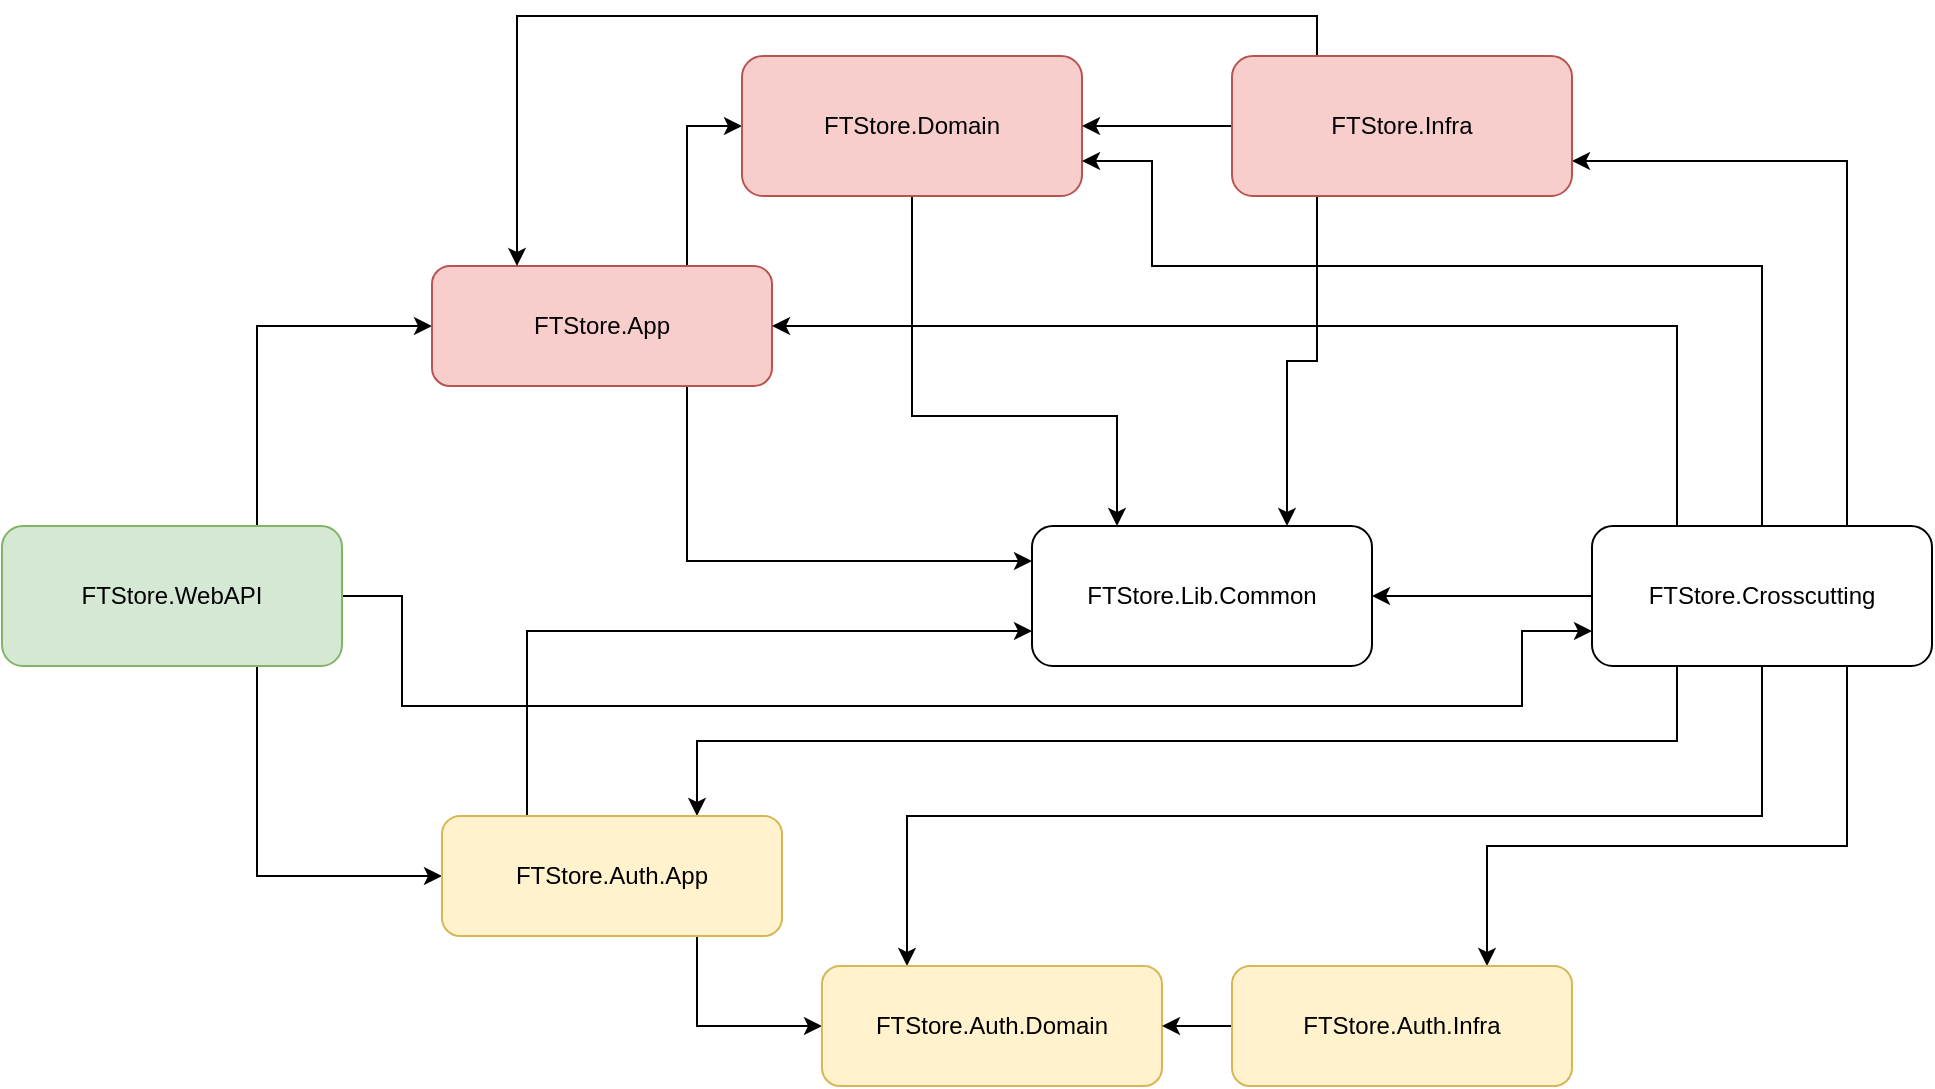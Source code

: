 <mxfile version="13.0.9">
    <diagram id="IRZpFGAbffpptSRkwxim" name="Page-1">
        <mxGraphModel dx="9476" dy="2392" grid="1" gridSize="5" guides="1" tooltips="1" connect="1" arrows="1" fold="1" page="0" pageScale="1" pageWidth="827" pageHeight="1169" math="0" shadow="0">
            <root>
                <mxCell id="0"/>
                <mxCell id="1" parent="0"/>
                <mxCell id="vGGuUEkwUBiNpvJsSytI-28" style="edgeStyle=orthogonalEdgeStyle;rounded=0;orthogonalLoop=1;jettySize=auto;html=1;exitX=0.75;exitY=0;exitDx=0;exitDy=0;entryX=0;entryY=0.5;entryDx=0;entryDy=0;" parent="1" source="vGGuUEkwUBiNpvJsSytI-2" target="vGGuUEkwUBiNpvJsSytI-7" edge="1">
                    <mxGeometry relative="1" as="geometry"/>
                </mxCell>
                <mxCell id="vGGuUEkwUBiNpvJsSytI-29" style="edgeStyle=orthogonalEdgeStyle;rounded=0;orthogonalLoop=1;jettySize=auto;html=1;exitX=1;exitY=0.5;exitDx=0;exitDy=0;entryX=0;entryY=0.75;entryDx=0;entryDy=0;" parent="1" source="vGGuUEkwUBiNpvJsSytI-2" target="vGGuUEkwUBiNpvJsSytI-5" edge="1">
                    <mxGeometry relative="1" as="geometry">
                        <Array as="points">
                            <mxPoint x="-8000" y="-1100"/>
                            <mxPoint x="-8000" y="-1045"/>
                            <mxPoint x="-7440" y="-1045"/>
                            <mxPoint x="-7440" y="-1082"/>
                        </Array>
                    </mxGeometry>
                </mxCell>
                <mxCell id="vGGuUEkwUBiNpvJsSytI-51" style="edgeStyle=orthogonalEdgeStyle;rounded=0;orthogonalLoop=1;jettySize=auto;html=1;exitX=0.75;exitY=1;exitDx=0;exitDy=0;entryX=0;entryY=0.5;entryDx=0;entryDy=0;" parent="1" source="vGGuUEkwUBiNpvJsSytI-2" target="vGGuUEkwUBiNpvJsSytI-23" edge="1">
                    <mxGeometry relative="1" as="geometry"/>
                </mxCell>
                <mxCell id="vGGuUEkwUBiNpvJsSytI-2" value="FTStore.WebAPI" style="rounded=1;whiteSpace=wrap;html=1;fillColor=#d5e8d4;strokeColor=#82b366;fontColor=#000000;" parent="1" vertex="1">
                    <mxGeometry x="-8200" y="-1135" width="170" height="70" as="geometry"/>
                </mxCell>
                <mxCell id="vGGuUEkwUBiNpvJsSytI-31" style="edgeStyle=orthogonalEdgeStyle;rounded=0;orthogonalLoop=1;jettySize=auto;html=1;exitX=0.75;exitY=0;exitDx=0;exitDy=0;entryX=0;entryY=0.5;entryDx=0;entryDy=0;" parent="1" source="vGGuUEkwUBiNpvJsSytI-7" target="vGGuUEkwUBiNpvJsSytI-9" edge="1">
                    <mxGeometry relative="1" as="geometry"/>
                </mxCell>
                <mxCell id="vGGuUEkwUBiNpvJsSytI-33" style="edgeStyle=orthogonalEdgeStyle;rounded=0;orthogonalLoop=1;jettySize=auto;html=1;exitX=0.75;exitY=1;exitDx=0;exitDy=0;entryX=0;entryY=0.25;entryDx=0;entryDy=0;" parent="1" source="vGGuUEkwUBiNpvJsSytI-7" target="vGGuUEkwUBiNpvJsSytI-11" edge="1">
                    <mxGeometry relative="1" as="geometry"/>
                </mxCell>
                <mxCell id="vGGuUEkwUBiNpvJsSytI-7" value="&lt;font color=&quot;#000000&quot;&gt;FTStore.App&lt;/font&gt;" style="rounded=1;whiteSpace=wrap;html=1;fillColor=#f8cecc;strokeColor=#b85450;" parent="1" vertex="1">
                    <mxGeometry x="-7985" y="-1265" width="170" height="60" as="geometry"/>
                </mxCell>
                <mxCell id="vGGuUEkwUBiNpvJsSytI-11" value="FTStore.Lib.Common" style="rounded=1;whiteSpace=wrap;html=1;" parent="1" vertex="1">
                    <mxGeometry x="-7685" y="-1135" width="170" height="70" as="geometry"/>
                </mxCell>
                <mxCell id="vGGuUEkwUBiNpvJsSytI-37" style="edgeStyle=orthogonalEdgeStyle;rounded=0;orthogonalLoop=1;jettySize=auto;html=1;exitX=0.5;exitY=1;exitDx=0;exitDy=0;entryX=0.25;entryY=0;entryDx=0;entryDy=0;" parent="1" source="vGGuUEkwUBiNpvJsSytI-9" target="vGGuUEkwUBiNpvJsSytI-11" edge="1">
                    <mxGeometry relative="1" as="geometry">
                        <Array as="points">
                            <mxPoint x="-7745" y="-1190"/>
                            <mxPoint x="-7642" y="-1190"/>
                        </Array>
                    </mxGeometry>
                </mxCell>
                <mxCell id="vGGuUEkwUBiNpvJsSytI-9" value="&lt;font color=&quot;#000000&quot;&gt;FTStore.Domain&lt;/font&gt;" style="rounded=1;whiteSpace=wrap;html=1;fillColor=#f8cecc;strokeColor=#b85450;" parent="1" vertex="1">
                    <mxGeometry x="-7830" y="-1370" width="170" height="70" as="geometry"/>
                </mxCell>
                <mxCell id="vGGuUEkwUBiNpvJsSytI-32" style="edgeStyle=orthogonalEdgeStyle;rounded=0;orthogonalLoop=1;jettySize=auto;html=1;exitX=0.75;exitY=0;exitDx=0;exitDy=0;entryX=1;entryY=0.75;entryDx=0;entryDy=0;" parent="1" source="vGGuUEkwUBiNpvJsSytI-5" target="vGGuUEkwUBiNpvJsSytI-14" edge="1">
                    <mxGeometry relative="1" as="geometry"/>
                </mxCell>
                <mxCell id="vGGuUEkwUBiNpvJsSytI-34" style="edgeStyle=orthogonalEdgeStyle;rounded=0;orthogonalLoop=1;jettySize=auto;html=1;exitX=0.25;exitY=0;exitDx=0;exitDy=0;entryX=1;entryY=0.5;entryDx=0;entryDy=0;" parent="1" source="vGGuUEkwUBiNpvJsSytI-5" target="vGGuUEkwUBiNpvJsSytI-7" edge="1">
                    <mxGeometry relative="1" as="geometry"/>
                </mxCell>
                <mxCell id="vGGuUEkwUBiNpvJsSytI-35" style="edgeStyle=orthogonalEdgeStyle;rounded=0;orthogonalLoop=1;jettySize=auto;html=1;exitX=0.5;exitY=0;exitDx=0;exitDy=0;entryX=1;entryY=0.75;entryDx=0;entryDy=0;" parent="1" source="vGGuUEkwUBiNpvJsSytI-5" target="vGGuUEkwUBiNpvJsSytI-9" edge="1">
                    <mxGeometry relative="1" as="geometry">
                        <Array as="points">
                            <mxPoint x="-7320" y="-1265"/>
                            <mxPoint x="-7625" y="-1265"/>
                            <mxPoint x="-7625" y="-1317"/>
                        </Array>
                    </mxGeometry>
                </mxCell>
                <mxCell id="vGGuUEkwUBiNpvJsSytI-36" style="edgeStyle=orthogonalEdgeStyle;rounded=0;orthogonalLoop=1;jettySize=auto;html=1;exitX=0;exitY=0.5;exitDx=0;exitDy=0;entryX=1;entryY=0.5;entryDx=0;entryDy=0;" parent="1" source="vGGuUEkwUBiNpvJsSytI-5" target="vGGuUEkwUBiNpvJsSytI-11" edge="1">
                    <mxGeometry relative="1" as="geometry"/>
                </mxCell>
                <mxCell id="vGGuUEkwUBiNpvJsSytI-43" style="edgeStyle=orthogonalEdgeStyle;rounded=0;orthogonalLoop=1;jettySize=auto;html=1;exitX=0.25;exitY=1;exitDx=0;exitDy=0;entryX=0.75;entryY=0;entryDx=0;entryDy=0;" parent="1" source="vGGuUEkwUBiNpvJsSytI-5" target="vGGuUEkwUBiNpvJsSytI-23" edge="1">
                    <mxGeometry relative="1" as="geometry"/>
                </mxCell>
                <mxCell id="vGGuUEkwUBiNpvJsSytI-49" style="edgeStyle=orthogonalEdgeStyle;rounded=0;orthogonalLoop=1;jettySize=auto;html=1;exitX=0.5;exitY=1;exitDx=0;exitDy=0;entryX=0.25;entryY=0;entryDx=0;entryDy=0;" parent="1" source="vGGuUEkwUBiNpvJsSytI-5" target="vGGuUEkwUBiNpvJsSytI-44" edge="1">
                    <mxGeometry relative="1" as="geometry"/>
                </mxCell>
                <mxCell id="vGGuUEkwUBiNpvJsSytI-50" style="edgeStyle=orthogonalEdgeStyle;rounded=0;orthogonalLoop=1;jettySize=auto;html=1;exitX=0.75;exitY=1;exitDx=0;exitDy=0;entryX=0.75;entryY=0;entryDx=0;entryDy=0;" parent="1" source="vGGuUEkwUBiNpvJsSytI-5" target="vGGuUEkwUBiNpvJsSytI-46" edge="1">
                    <mxGeometry relative="1" as="geometry">
                        <Array as="points">
                            <mxPoint x="-7277" y="-975"/>
                            <mxPoint x="-7457" y="-975"/>
                        </Array>
                    </mxGeometry>
                </mxCell>
                <mxCell id="vGGuUEkwUBiNpvJsSytI-5" value="FTStore.Crosscutting" style="rounded=1;whiteSpace=wrap;html=1;" parent="1" vertex="1">
                    <mxGeometry x="-7405" y="-1135" width="170" height="70" as="geometry"/>
                </mxCell>
                <mxCell id="vGGuUEkwUBiNpvJsSytI-38" style="edgeStyle=orthogonalEdgeStyle;rounded=0;orthogonalLoop=1;jettySize=auto;html=1;exitX=0;exitY=0.5;exitDx=0;exitDy=0;entryX=1;entryY=0.5;entryDx=0;entryDy=0;" parent="1" source="vGGuUEkwUBiNpvJsSytI-14" target="vGGuUEkwUBiNpvJsSytI-9" edge="1">
                    <mxGeometry relative="1" as="geometry"/>
                </mxCell>
                <mxCell id="vGGuUEkwUBiNpvJsSytI-40" style="edgeStyle=orthogonalEdgeStyle;rounded=0;orthogonalLoop=1;jettySize=auto;html=1;exitX=0.25;exitY=0;exitDx=0;exitDy=0;entryX=0.25;entryY=0;entryDx=0;entryDy=0;" parent="1" source="vGGuUEkwUBiNpvJsSytI-14" target="vGGuUEkwUBiNpvJsSytI-7" edge="1">
                    <mxGeometry relative="1" as="geometry"/>
                </mxCell>
                <mxCell id="vGGuUEkwUBiNpvJsSytI-41" style="edgeStyle=orthogonalEdgeStyle;rounded=0;orthogonalLoop=1;jettySize=auto;html=1;exitX=0.25;exitY=1;exitDx=0;exitDy=0;entryX=0.75;entryY=0;entryDx=0;entryDy=0;" parent="1" source="vGGuUEkwUBiNpvJsSytI-14" target="vGGuUEkwUBiNpvJsSytI-11" edge="1">
                    <mxGeometry relative="1" as="geometry"/>
                </mxCell>
                <mxCell id="vGGuUEkwUBiNpvJsSytI-14" value="&lt;font color=&quot;#000000&quot;&gt;FTStore.Infra&lt;/font&gt;" style="rounded=1;whiteSpace=wrap;html=1;fillColor=#f8cecc;strokeColor=#b85450;" parent="1" vertex="1">
                    <mxGeometry x="-7585" y="-1370" width="170" height="70" as="geometry"/>
                </mxCell>
                <mxCell id="vGGuUEkwUBiNpvJsSytI-42" style="edgeStyle=orthogonalEdgeStyle;rounded=0;orthogonalLoop=1;jettySize=auto;html=1;exitX=0.25;exitY=0;exitDx=0;exitDy=0;entryX=0;entryY=0.75;entryDx=0;entryDy=0;" parent="1" source="vGGuUEkwUBiNpvJsSytI-23" target="vGGuUEkwUBiNpvJsSytI-11" edge="1">
                    <mxGeometry relative="1" as="geometry"/>
                </mxCell>
                <mxCell id="vGGuUEkwUBiNpvJsSytI-45" style="edgeStyle=orthogonalEdgeStyle;rounded=0;orthogonalLoop=1;jettySize=auto;html=1;exitX=0.75;exitY=1;exitDx=0;exitDy=0;entryX=0;entryY=0.5;entryDx=0;entryDy=0;" parent="1" source="vGGuUEkwUBiNpvJsSytI-23" target="vGGuUEkwUBiNpvJsSytI-44" edge="1">
                    <mxGeometry relative="1" as="geometry"/>
                </mxCell>
                <mxCell id="vGGuUEkwUBiNpvJsSytI-23" value="FTStore.Auth.App" style="rounded=1;whiteSpace=wrap;html=1;fillColor=#fff2cc;strokeColor=#d6b656;fontColor=#000000;" parent="1" vertex="1">
                    <mxGeometry x="-7980" y="-990" width="170" height="60" as="geometry"/>
                </mxCell>
                <mxCell id="vGGuUEkwUBiNpvJsSytI-44" value="FTStore.Auth.Domain" style="rounded=1;whiteSpace=wrap;html=1;fillColor=#fff2cc;strokeColor=#d6b656;fontColor=#000000;" parent="1" vertex="1">
                    <mxGeometry x="-7790" y="-915" width="170" height="60" as="geometry"/>
                </mxCell>
                <mxCell id="vGGuUEkwUBiNpvJsSytI-48" value="" style="edgeStyle=orthogonalEdgeStyle;rounded=0;orthogonalLoop=1;jettySize=auto;html=1;" parent="1" source="vGGuUEkwUBiNpvJsSytI-46" target="vGGuUEkwUBiNpvJsSytI-44" edge="1">
                    <mxGeometry relative="1" as="geometry"/>
                </mxCell>
                <mxCell id="vGGuUEkwUBiNpvJsSytI-46" value="FTStore.Auth.Infra" style="rounded=1;whiteSpace=wrap;html=1;fillColor=#fff2cc;strokeColor=#d6b656;fontColor=#000000;" parent="1" vertex="1">
                    <mxGeometry x="-7585" y="-915" width="170" height="60" as="geometry"/>
                </mxCell>
            </root>
        </mxGraphModel>
    </diagram>
</mxfile>